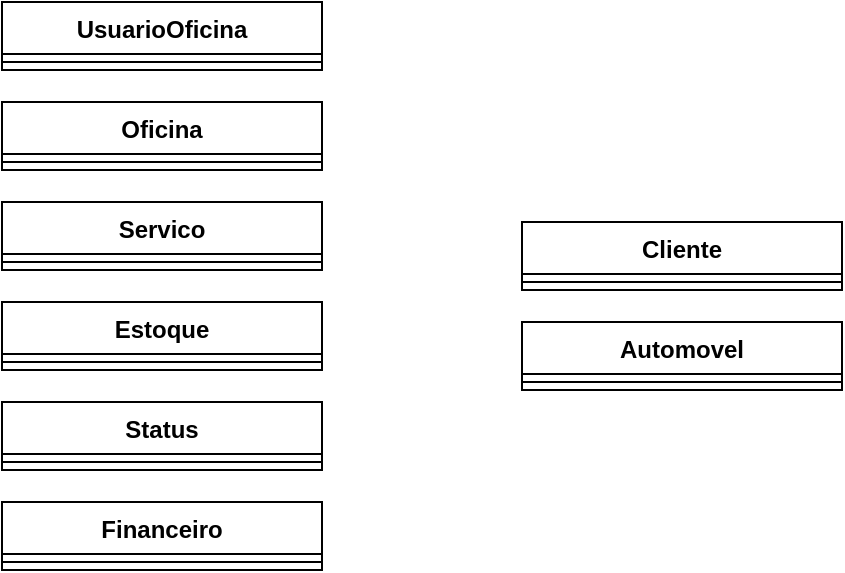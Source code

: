 <mxfile version="14.9.9" type="device"><diagram id="IsANxDVI3zgy4__WvpXj" name="Page-1"><mxGraphModel dx="718" dy="402" grid="1" gridSize="10" guides="1" tooltips="1" connect="1" arrows="1" fold="1" page="1" pageScale="1" pageWidth="850" pageHeight="1100" math="0" shadow="0"><root><mxCell id="0"/><mxCell id="1" parent="0"/><mxCell id="i0pdiXgurh4pGSJAckOE-1" value="Oficina" style="swimlane;fontStyle=1;align=center;verticalAlign=top;childLayout=stackLayout;horizontal=1;startSize=26;horizontalStack=0;resizeParent=1;resizeParentMax=0;resizeLast=0;collapsible=1;marginBottom=0;" vertex="1" parent="1"><mxGeometry x="60" y="90" width="160" height="34" as="geometry"/></mxCell><mxCell id="i0pdiXgurh4pGSJAckOE-3" value="" style="line;strokeWidth=1;fillColor=none;align=left;verticalAlign=middle;spacingTop=-1;spacingLeft=3;spacingRight=3;rotatable=0;labelPosition=right;points=[];portConstraint=eastwest;" vertex="1" parent="i0pdiXgurh4pGSJAckOE-1"><mxGeometry y="26" width="160" height="8" as="geometry"/></mxCell><mxCell id="i0pdiXgurh4pGSJAckOE-17" value="Cliente" style="swimlane;fontStyle=1;align=center;verticalAlign=top;childLayout=stackLayout;horizontal=1;startSize=26;horizontalStack=0;resizeParent=1;resizeParentMax=0;resizeLast=0;collapsible=1;marginBottom=0;" vertex="1" parent="1"><mxGeometry x="320" y="150" width="160" height="34" as="geometry"/></mxCell><mxCell id="i0pdiXgurh4pGSJAckOE-18" value="" style="line;strokeWidth=1;fillColor=none;align=left;verticalAlign=middle;spacingTop=-1;spacingLeft=3;spacingRight=3;rotatable=0;labelPosition=right;points=[];portConstraint=eastwest;" vertex="1" parent="i0pdiXgurh4pGSJAckOE-17"><mxGeometry y="26" width="160" height="8" as="geometry"/></mxCell><mxCell id="i0pdiXgurh4pGSJAckOE-19" value="Servico" style="swimlane;fontStyle=1;align=center;verticalAlign=top;childLayout=stackLayout;horizontal=1;startSize=26;horizontalStack=0;resizeParent=1;resizeParentMax=0;resizeLast=0;collapsible=1;marginBottom=0;" vertex="1" parent="1"><mxGeometry x="60" y="140" width="160" height="34" as="geometry"/></mxCell><mxCell id="i0pdiXgurh4pGSJAckOE-20" value="" style="line;strokeWidth=1;fillColor=none;align=left;verticalAlign=middle;spacingTop=-1;spacingLeft=3;spacingRight=3;rotatable=0;labelPosition=right;points=[];portConstraint=eastwest;" vertex="1" parent="i0pdiXgurh4pGSJAckOE-19"><mxGeometry y="26" width="160" height="8" as="geometry"/></mxCell><mxCell id="i0pdiXgurh4pGSJAckOE-21" value="Automovel" style="swimlane;fontStyle=1;align=center;verticalAlign=top;childLayout=stackLayout;horizontal=1;startSize=26;horizontalStack=0;resizeParent=1;resizeParentMax=0;resizeLast=0;collapsible=1;marginBottom=0;" vertex="1" parent="1"><mxGeometry x="320" y="200" width="160" height="34" as="geometry"/></mxCell><mxCell id="i0pdiXgurh4pGSJAckOE-22" value="" style="line;strokeWidth=1;fillColor=none;align=left;verticalAlign=middle;spacingTop=-1;spacingLeft=3;spacingRight=3;rotatable=0;labelPosition=right;points=[];portConstraint=eastwest;" vertex="1" parent="i0pdiXgurh4pGSJAckOE-21"><mxGeometry y="26" width="160" height="8" as="geometry"/></mxCell><mxCell id="i0pdiXgurh4pGSJAckOE-23" value="Status" style="swimlane;fontStyle=1;align=center;verticalAlign=top;childLayout=stackLayout;horizontal=1;startSize=26;horizontalStack=0;resizeParent=1;resizeParentMax=0;resizeLast=0;collapsible=1;marginBottom=0;" vertex="1" parent="1"><mxGeometry x="60" y="240" width="160" height="34" as="geometry"/></mxCell><mxCell id="i0pdiXgurh4pGSJAckOE-24" value="" style="line;strokeWidth=1;fillColor=none;align=left;verticalAlign=middle;spacingTop=-1;spacingLeft=3;spacingRight=3;rotatable=0;labelPosition=right;points=[];portConstraint=eastwest;" vertex="1" parent="i0pdiXgurh4pGSJAckOE-23"><mxGeometry y="26" width="160" height="8" as="geometry"/></mxCell><mxCell id="i0pdiXgurh4pGSJAckOE-25" value="Financeiro" style="swimlane;fontStyle=1;align=center;verticalAlign=top;childLayout=stackLayout;horizontal=1;startSize=26;horizontalStack=0;resizeParent=1;resizeParentMax=0;resizeLast=0;collapsible=1;marginBottom=0;" vertex="1" parent="1"><mxGeometry x="60" y="290" width="160" height="34" as="geometry"/></mxCell><mxCell id="i0pdiXgurh4pGSJAckOE-26" value="" style="line;strokeWidth=1;fillColor=none;align=left;verticalAlign=middle;spacingTop=-1;spacingLeft=3;spacingRight=3;rotatable=0;labelPosition=right;points=[];portConstraint=eastwest;" vertex="1" parent="i0pdiXgurh4pGSJAckOE-25"><mxGeometry y="26" width="160" height="8" as="geometry"/></mxCell><mxCell id="i0pdiXgurh4pGSJAckOE-27" value="Estoque" style="swimlane;fontStyle=1;align=center;verticalAlign=top;childLayout=stackLayout;horizontal=1;startSize=26;horizontalStack=0;resizeParent=1;resizeParentMax=0;resizeLast=0;collapsible=1;marginBottom=0;" vertex="1" parent="1"><mxGeometry x="60" y="190" width="160" height="34" as="geometry"/></mxCell><mxCell id="i0pdiXgurh4pGSJAckOE-28" value="" style="line;strokeWidth=1;fillColor=none;align=left;verticalAlign=middle;spacingTop=-1;spacingLeft=3;spacingRight=3;rotatable=0;labelPosition=right;points=[];portConstraint=eastwest;" vertex="1" parent="i0pdiXgurh4pGSJAckOE-27"><mxGeometry y="26" width="160" height="8" as="geometry"/></mxCell><mxCell id="i0pdiXgurh4pGSJAckOE-32" value="UsuarioOficina" style="swimlane;fontStyle=1;align=center;verticalAlign=top;childLayout=stackLayout;horizontal=1;startSize=26;horizontalStack=0;resizeParent=1;resizeParentMax=0;resizeLast=0;collapsible=1;marginBottom=0;" vertex="1" parent="1"><mxGeometry x="60" y="40" width="160" height="34" as="geometry"/></mxCell><mxCell id="i0pdiXgurh4pGSJAckOE-33" value="" style="line;strokeWidth=1;fillColor=none;align=left;verticalAlign=middle;spacingTop=-1;spacingLeft=3;spacingRight=3;rotatable=0;labelPosition=right;points=[];portConstraint=eastwest;" vertex="1" parent="i0pdiXgurh4pGSJAckOE-32"><mxGeometry y="26" width="160" height="8" as="geometry"/></mxCell></root></mxGraphModel></diagram></mxfile>